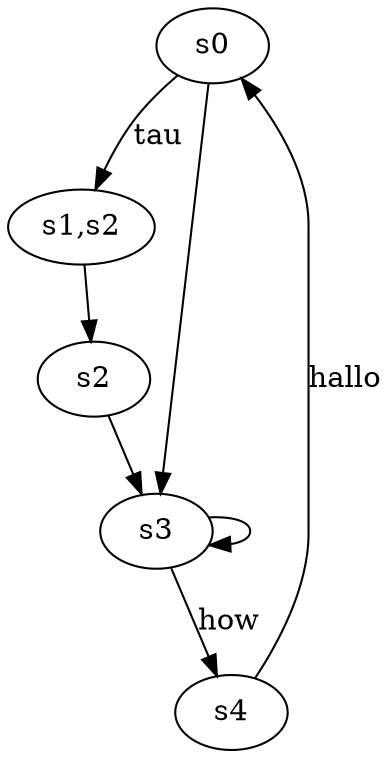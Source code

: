 digraph M {
s0 -> "s1,s2" [label="tau"]
"s1,s2" -> s2 -> s3
s0 -> s3 -> s3
s3 -> s4 [label="how"]
s4 -> s0 [label="hallo"]
}
